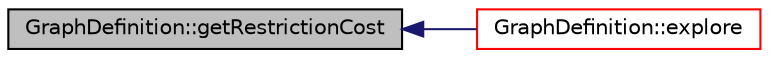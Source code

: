 digraph "GraphDefinition::getRestrictionCost"
{
  edge [fontname="Helvetica",fontsize="10",labelfontname="Helvetica",labelfontsize="10"];
  node [fontname="Helvetica",fontsize="10",shape=record];
  rankdir="LR";
  Node69 [label="GraphDefinition::getRestrictionCost",height=0.2,width=0.4,color="black", fillcolor="grey75", style="filled", fontcolor="black"];
  Node69 -> Node70 [dir="back",color="midnightblue",fontsize="10",style="solid",fontname="Helvetica"];
  Node70 [label="GraphDefinition::explore",height=0.2,width=0.4,color="red", fillcolor="white", style="filled",URL="$classGraphDefinition.html#a824ae79f965718b509bf9810c38f953a"];
}
